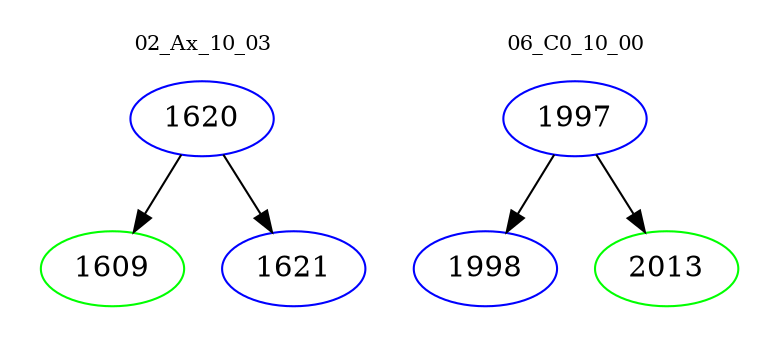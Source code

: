 digraph{
subgraph cluster_0 {
color = white
label = "02_Ax_10_03";
fontsize=10;
T0_1620 [label="1620", color="blue"]
T0_1620 -> T0_1609 [color="black"]
T0_1609 [label="1609", color="green"]
T0_1620 -> T0_1621 [color="black"]
T0_1621 [label="1621", color="blue"]
}
subgraph cluster_1 {
color = white
label = "06_C0_10_00";
fontsize=10;
T1_1997 [label="1997", color="blue"]
T1_1997 -> T1_1998 [color="black"]
T1_1998 [label="1998", color="blue"]
T1_1997 -> T1_2013 [color="black"]
T1_2013 [label="2013", color="green"]
}
}
